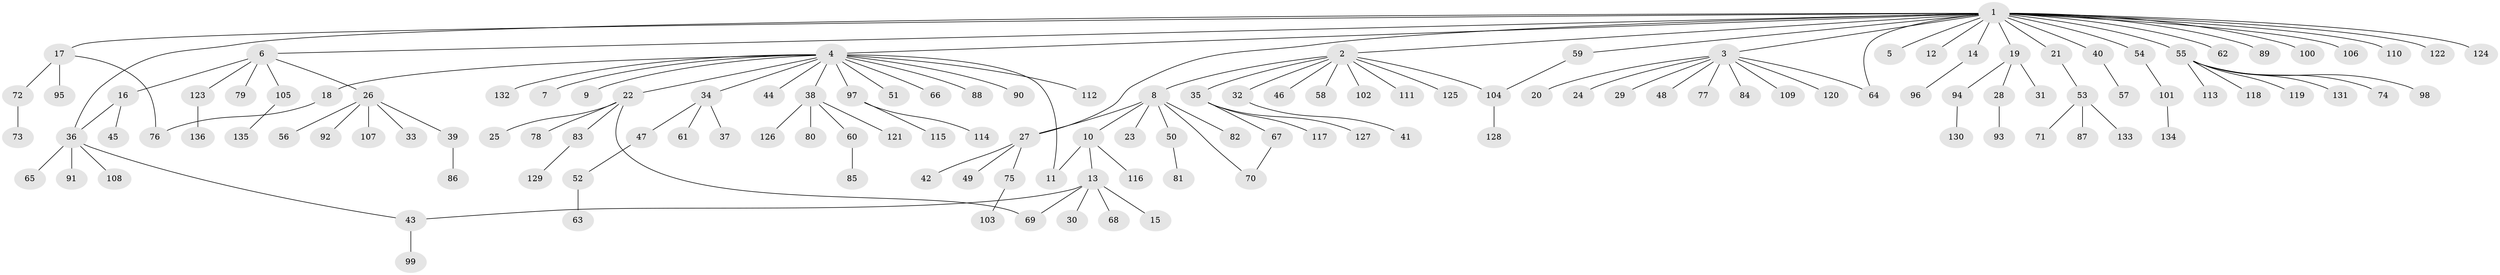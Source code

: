 // coarse degree distribution, {23: 0.009615384615384616, 10: 0.009615384615384616, 9: 0.009615384615384616, 15: 0.009615384615384616, 1: 0.7115384615384616, 7: 0.019230769230769232, 4: 0.038461538461538464, 2: 0.09615384615384616, 5: 0.038461538461538464, 3: 0.04807692307692308, 6: 0.009615384615384616}
// Generated by graph-tools (version 1.1) at 2025/23/03/03/25 07:23:50]
// undirected, 136 vertices, 144 edges
graph export_dot {
graph [start="1"]
  node [color=gray90,style=filled];
  1;
  2;
  3;
  4;
  5;
  6;
  7;
  8;
  9;
  10;
  11;
  12;
  13;
  14;
  15;
  16;
  17;
  18;
  19;
  20;
  21;
  22;
  23;
  24;
  25;
  26;
  27;
  28;
  29;
  30;
  31;
  32;
  33;
  34;
  35;
  36;
  37;
  38;
  39;
  40;
  41;
  42;
  43;
  44;
  45;
  46;
  47;
  48;
  49;
  50;
  51;
  52;
  53;
  54;
  55;
  56;
  57;
  58;
  59;
  60;
  61;
  62;
  63;
  64;
  65;
  66;
  67;
  68;
  69;
  70;
  71;
  72;
  73;
  74;
  75;
  76;
  77;
  78;
  79;
  80;
  81;
  82;
  83;
  84;
  85;
  86;
  87;
  88;
  89;
  90;
  91;
  92;
  93;
  94;
  95;
  96;
  97;
  98;
  99;
  100;
  101;
  102;
  103;
  104;
  105;
  106;
  107;
  108;
  109;
  110;
  111;
  112;
  113;
  114;
  115;
  116;
  117;
  118;
  119;
  120;
  121;
  122;
  123;
  124;
  125;
  126;
  127;
  128;
  129;
  130;
  131;
  132;
  133;
  134;
  135;
  136;
  1 -- 2;
  1 -- 3;
  1 -- 4;
  1 -- 5;
  1 -- 6;
  1 -- 12;
  1 -- 14;
  1 -- 17;
  1 -- 19;
  1 -- 21;
  1 -- 27;
  1 -- 36;
  1 -- 40;
  1 -- 54;
  1 -- 55;
  1 -- 59;
  1 -- 62;
  1 -- 64;
  1 -- 89;
  1 -- 100;
  1 -- 106;
  1 -- 110;
  1 -- 122;
  1 -- 124;
  2 -- 8;
  2 -- 32;
  2 -- 35;
  2 -- 46;
  2 -- 58;
  2 -- 102;
  2 -- 104;
  2 -- 111;
  2 -- 125;
  3 -- 20;
  3 -- 24;
  3 -- 29;
  3 -- 48;
  3 -- 64;
  3 -- 77;
  3 -- 84;
  3 -- 109;
  3 -- 120;
  4 -- 7;
  4 -- 9;
  4 -- 11;
  4 -- 18;
  4 -- 22;
  4 -- 34;
  4 -- 38;
  4 -- 44;
  4 -- 51;
  4 -- 66;
  4 -- 88;
  4 -- 90;
  4 -- 97;
  4 -- 112;
  4 -- 132;
  6 -- 16;
  6 -- 26;
  6 -- 79;
  6 -- 105;
  6 -- 123;
  8 -- 10;
  8 -- 23;
  8 -- 27;
  8 -- 50;
  8 -- 70;
  8 -- 82;
  10 -- 11;
  10 -- 13;
  10 -- 116;
  13 -- 15;
  13 -- 30;
  13 -- 43;
  13 -- 68;
  13 -- 69;
  14 -- 96;
  16 -- 36;
  16 -- 45;
  17 -- 72;
  17 -- 76;
  17 -- 95;
  18 -- 76;
  19 -- 28;
  19 -- 31;
  19 -- 94;
  21 -- 53;
  22 -- 25;
  22 -- 69;
  22 -- 78;
  22 -- 83;
  26 -- 33;
  26 -- 39;
  26 -- 56;
  26 -- 92;
  26 -- 107;
  27 -- 42;
  27 -- 49;
  27 -- 75;
  28 -- 93;
  32 -- 41;
  34 -- 37;
  34 -- 47;
  34 -- 61;
  35 -- 67;
  35 -- 117;
  35 -- 127;
  36 -- 43;
  36 -- 65;
  36 -- 91;
  36 -- 108;
  38 -- 60;
  38 -- 80;
  38 -- 121;
  38 -- 126;
  39 -- 86;
  40 -- 57;
  43 -- 99;
  47 -- 52;
  50 -- 81;
  52 -- 63;
  53 -- 71;
  53 -- 87;
  53 -- 133;
  54 -- 101;
  55 -- 74;
  55 -- 98;
  55 -- 113;
  55 -- 118;
  55 -- 119;
  55 -- 131;
  59 -- 104;
  60 -- 85;
  67 -- 70;
  72 -- 73;
  75 -- 103;
  83 -- 129;
  94 -- 130;
  97 -- 114;
  97 -- 115;
  101 -- 134;
  104 -- 128;
  105 -- 135;
  123 -- 136;
}
